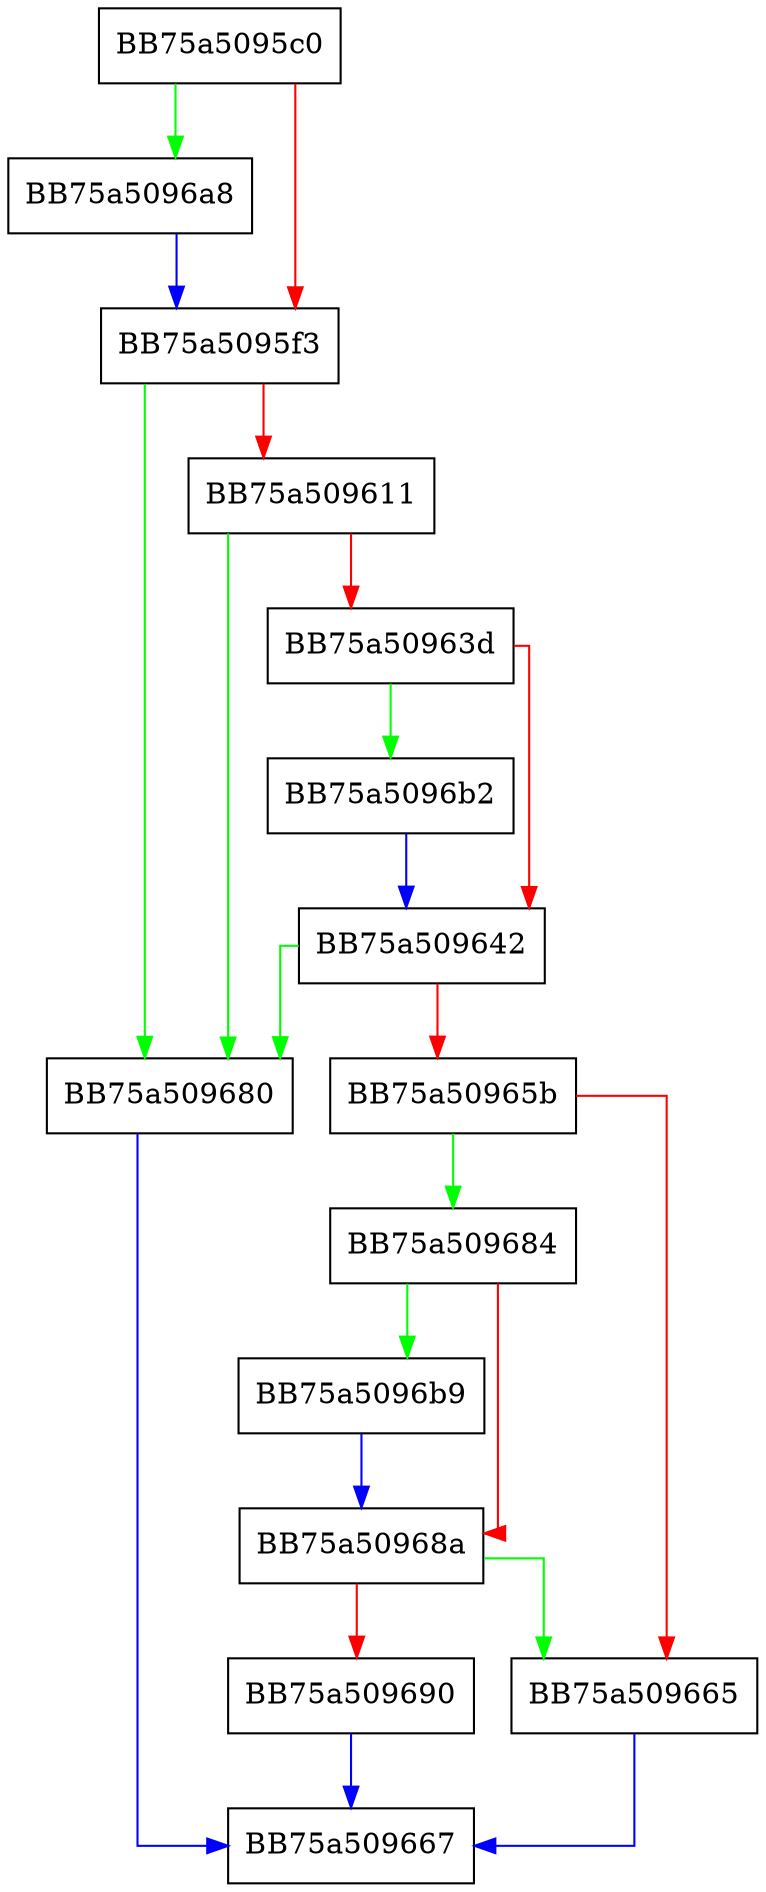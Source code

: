 digraph IsASRExcludedTarget {
  node [shape="box"];
  graph [splines=ortho];
  BB75a5095c0 -> BB75a5096a8 [color="green"];
  BB75a5095c0 -> BB75a5095f3 [color="red"];
  BB75a5095f3 -> BB75a509680 [color="green"];
  BB75a5095f3 -> BB75a509611 [color="red"];
  BB75a509611 -> BB75a509680 [color="green"];
  BB75a509611 -> BB75a50963d [color="red"];
  BB75a50963d -> BB75a5096b2 [color="green"];
  BB75a50963d -> BB75a509642 [color="red"];
  BB75a509642 -> BB75a509680 [color="green"];
  BB75a509642 -> BB75a50965b [color="red"];
  BB75a50965b -> BB75a509684 [color="green"];
  BB75a50965b -> BB75a509665 [color="red"];
  BB75a509665 -> BB75a509667 [color="blue"];
  BB75a509680 -> BB75a509667 [color="blue"];
  BB75a509684 -> BB75a5096b9 [color="green"];
  BB75a509684 -> BB75a50968a [color="red"];
  BB75a50968a -> BB75a509665 [color="green"];
  BB75a50968a -> BB75a509690 [color="red"];
  BB75a509690 -> BB75a509667 [color="blue"];
  BB75a5096a8 -> BB75a5095f3 [color="blue"];
  BB75a5096b2 -> BB75a509642 [color="blue"];
  BB75a5096b9 -> BB75a50968a [color="blue"];
}